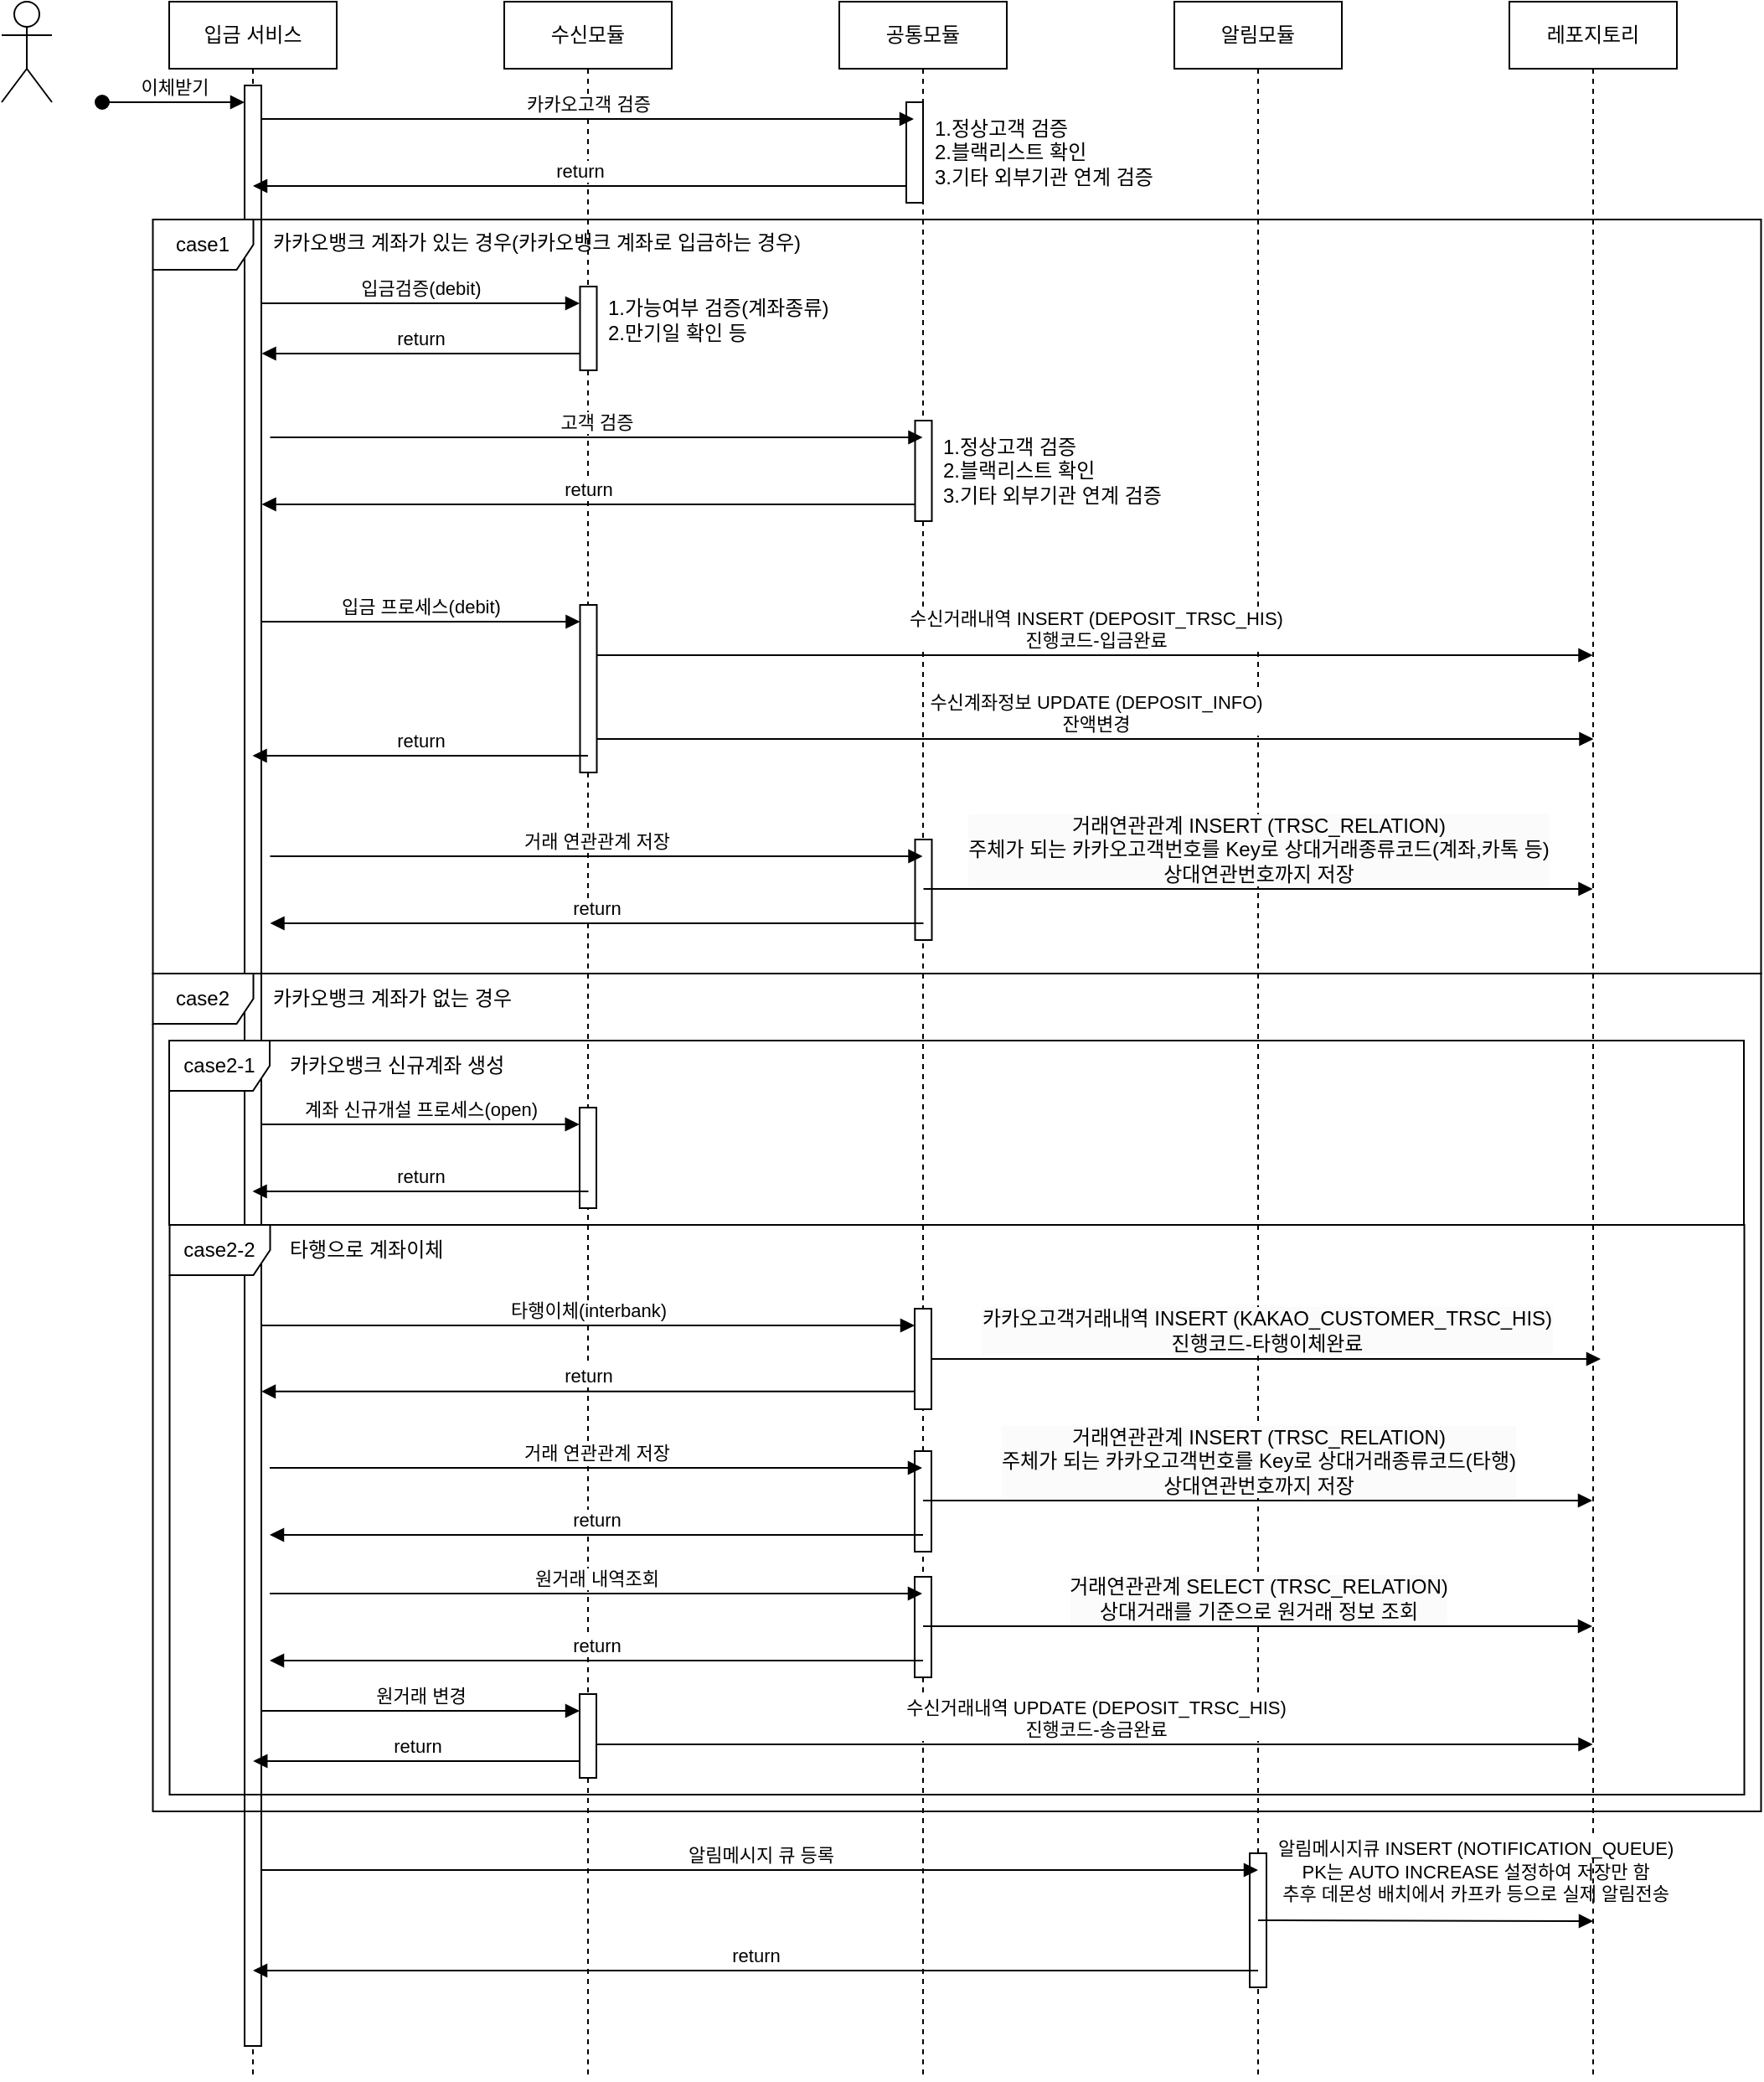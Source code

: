<mxfile version="24.8.4">
  <diagram name="Page-1" id="2YBvvXClWsGukQMizWep">
    <mxGraphModel dx="1036" dy="798" grid="1" gridSize="10" guides="1" tooltips="1" connect="1" arrows="1" fold="1" page="1" pageScale="1" pageWidth="850" pageHeight="1100" background="#ffffff" math="0" shadow="0">
      <root>
        <mxCell id="0" />
        <mxCell id="1" parent="0" />
        <mxCell id="aM9ryv3xv72pqoxQDRHE-1" value="입금 서비스" style="shape=umlLifeline;perimeter=lifelinePerimeter;whiteSpace=wrap;html=1;container=0;dropTarget=0;collapsible=0;recursiveResize=0;outlineConnect=0;portConstraint=eastwest;newEdgeStyle={&quot;edgeStyle&quot;:&quot;elbowEdgeStyle&quot;,&quot;elbow&quot;:&quot;vertical&quot;,&quot;curved&quot;:0,&quot;rounded&quot;:0};" parent="1" vertex="1">
          <mxGeometry x="200" y="40" width="100" height="1240" as="geometry" />
        </mxCell>
        <mxCell id="aM9ryv3xv72pqoxQDRHE-2" value="" style="html=1;points=[];perimeter=orthogonalPerimeter;outlineConnect=0;targetShapes=umlLifeline;portConstraint=eastwest;newEdgeStyle={&quot;edgeStyle&quot;:&quot;elbowEdgeStyle&quot;,&quot;elbow&quot;:&quot;vertical&quot;,&quot;curved&quot;:0,&quot;rounded&quot;:0};" parent="aM9ryv3xv72pqoxQDRHE-1" vertex="1">
          <mxGeometry x="45" y="50" width="10" height="1170" as="geometry" />
        </mxCell>
        <mxCell id="aM9ryv3xv72pqoxQDRHE-5" value="수신모듈" style="shape=umlLifeline;perimeter=lifelinePerimeter;whiteSpace=wrap;html=1;container=0;dropTarget=0;collapsible=0;recursiveResize=0;outlineConnect=0;portConstraint=eastwest;newEdgeStyle={&quot;edgeStyle&quot;:&quot;elbowEdgeStyle&quot;,&quot;elbow&quot;:&quot;vertical&quot;,&quot;curved&quot;:0,&quot;rounded&quot;:0};" parent="1" vertex="1">
          <mxGeometry x="400" y="40" width="100" height="1240" as="geometry" />
        </mxCell>
        <mxCell id="aM9ryv3xv72pqoxQDRHE-6" value="" style="html=1;points=[];perimeter=orthogonalPerimeter;outlineConnect=0;targetShapes=umlLifeline;portConstraint=eastwest;newEdgeStyle={&quot;edgeStyle&quot;:&quot;elbowEdgeStyle&quot;,&quot;elbow&quot;:&quot;vertical&quot;,&quot;curved&quot;:0,&quot;rounded&quot;:0};" parent="aM9ryv3xv72pqoxQDRHE-5" vertex="1">
          <mxGeometry x="45.25" y="170" width="10" height="50" as="geometry" />
        </mxCell>
        <mxCell id="wWB3ccr9Y3mbF4L6saMw-12" value="" style="html=1;points=[];perimeter=orthogonalPerimeter;outlineConnect=0;targetShapes=umlLifeline;portConstraint=eastwest;newEdgeStyle={&quot;edgeStyle&quot;:&quot;elbowEdgeStyle&quot;,&quot;elbow&quot;:&quot;vertical&quot;,&quot;curved&quot;:0,&quot;rounded&quot;:0};" parent="aM9ryv3xv72pqoxQDRHE-5" vertex="1">
          <mxGeometry x="45.25" y="360" width="10" height="100" as="geometry" />
        </mxCell>
        <mxCell id="kIjc9tb8nOZSVFgZSKF5-17" value="" style="html=1;points=[];perimeter=orthogonalPerimeter;outlineConnect=0;targetShapes=umlLifeline;portConstraint=eastwest;newEdgeStyle={&quot;edgeStyle&quot;:&quot;elbowEdgeStyle&quot;,&quot;elbow&quot;:&quot;vertical&quot;,&quot;curved&quot;:0,&quot;rounded&quot;:0};" vertex="1" parent="aM9ryv3xv72pqoxQDRHE-5">
          <mxGeometry x="45" y="660" width="10" height="60" as="geometry" />
        </mxCell>
        <mxCell id="aM9ryv3xv72pqoxQDRHE-7" value="입금검증(debit)" style="html=1;verticalAlign=bottom;endArrow=block;edgeStyle=elbowEdgeStyle;elbow=vertical;curved=0;rounded=0;" parent="1" edge="1">
          <mxGeometry relative="1" as="geometry">
            <mxPoint x="255" y="220" as="sourcePoint" />
            <Array as="points">
              <mxPoint x="380" y="220" />
            </Array>
            <mxPoint as="offset" />
            <mxPoint x="445" y="220" as="targetPoint" />
          </mxGeometry>
        </mxCell>
        <mxCell id="aM9ryv3xv72pqoxQDRHE-9" value="return" style="html=1;verticalAlign=bottom;endArrow=block;edgeStyle=elbowEdgeStyle;elbow=vertical;curved=0;rounded=0;" parent="1" source="aM9ryv3xv72pqoxQDRHE-6" edge="1">
          <mxGeometry relative="1" as="geometry">
            <mxPoint x="375.25" y="250" as="sourcePoint" />
            <Array as="points">
              <mxPoint x="390.25" y="250" />
            </Array>
            <mxPoint x="255.25" y="250" as="targetPoint" />
          </mxGeometry>
        </mxCell>
        <mxCell id="7ABqUD8M8o28JcpTFlhN-1" value="공통모듈" style="shape=umlLifeline;perimeter=lifelinePerimeter;whiteSpace=wrap;html=1;container=0;dropTarget=0;collapsible=0;recursiveResize=0;outlineConnect=0;portConstraint=eastwest;newEdgeStyle={&quot;edgeStyle&quot;:&quot;elbowEdgeStyle&quot;,&quot;elbow&quot;:&quot;vertical&quot;,&quot;curved&quot;:0,&quot;rounded&quot;:0};" parent="1" vertex="1">
          <mxGeometry x="600" y="40" width="100" height="1240" as="geometry" />
        </mxCell>
        <mxCell id="7ABqUD8M8o28JcpTFlhN-2" value="" style="html=1;points=[];perimeter=orthogonalPerimeter;outlineConnect=0;targetShapes=umlLifeline;portConstraint=eastwest;newEdgeStyle={&quot;edgeStyle&quot;:&quot;elbowEdgeStyle&quot;,&quot;elbow&quot;:&quot;vertical&quot;,&quot;curved&quot;:0,&quot;rounded&quot;:0};" parent="7ABqUD8M8o28JcpTFlhN-1" vertex="1">
          <mxGeometry x="45.25" y="250" width="10" height="60" as="geometry" />
        </mxCell>
        <mxCell id="wWB3ccr9Y3mbF4L6saMw-28" value="" style="html=1;points=[];perimeter=orthogonalPerimeter;outlineConnect=0;targetShapes=umlLifeline;portConstraint=eastwest;newEdgeStyle={&quot;edgeStyle&quot;:&quot;elbowEdgeStyle&quot;,&quot;elbow&quot;:&quot;vertical&quot;,&quot;curved&quot;:0,&quot;rounded&quot;:0};" parent="7ABqUD8M8o28JcpTFlhN-1" vertex="1">
          <mxGeometry x="45.25" y="500" width="10" height="60" as="geometry" />
        </mxCell>
        <mxCell id="kIjc9tb8nOZSVFgZSKF5-21" value="" style="html=1;points=[];perimeter=orthogonalPerimeter;outlineConnect=0;targetShapes=umlLifeline;portConstraint=eastwest;newEdgeStyle={&quot;edgeStyle&quot;:&quot;elbowEdgeStyle&quot;,&quot;elbow&quot;:&quot;vertical&quot;,&quot;curved&quot;:0,&quot;rounded&quot;:0};" vertex="1" parent="7ABqUD8M8o28JcpTFlhN-1">
          <mxGeometry x="45" y="780" width="10" height="60" as="geometry" />
        </mxCell>
        <mxCell id="7ABqUD8M8o28JcpTFlhN-3" value="알림모듈" style="shape=umlLifeline;perimeter=lifelinePerimeter;whiteSpace=wrap;html=1;container=0;dropTarget=0;collapsible=0;recursiveResize=0;outlineConnect=0;portConstraint=eastwest;newEdgeStyle={&quot;edgeStyle&quot;:&quot;elbowEdgeStyle&quot;,&quot;elbow&quot;:&quot;vertical&quot;,&quot;curved&quot;:0,&quot;rounded&quot;:0};" parent="1" vertex="1">
          <mxGeometry x="800" y="40" width="100" height="1240" as="geometry" />
        </mxCell>
        <mxCell id="wWB3ccr9Y3mbF4L6saMw-31" value="" style="html=1;points=[];perimeter=orthogonalPerimeter;outlineConnect=0;targetShapes=umlLifeline;portConstraint=eastwest;newEdgeStyle={&quot;edgeStyle&quot;:&quot;elbowEdgeStyle&quot;,&quot;elbow&quot;:&quot;vertical&quot;,&quot;curved&quot;:0,&quot;rounded&quot;:0};" parent="7ABqUD8M8o28JcpTFlhN-3" vertex="1">
          <mxGeometry x="45" y="1105" width="10" height="80" as="geometry" />
        </mxCell>
        <mxCell id="7ABqUD8M8o28JcpTFlhN-5" value="레포지토리" style="shape=umlLifeline;perimeter=lifelinePerimeter;whiteSpace=wrap;html=1;container=0;dropTarget=0;collapsible=0;recursiveResize=0;outlineConnect=0;portConstraint=eastwest;newEdgeStyle={&quot;edgeStyle&quot;:&quot;elbowEdgeStyle&quot;,&quot;elbow&quot;:&quot;vertical&quot;,&quot;curved&quot;:0,&quot;rounded&quot;:0};" parent="1" vertex="1">
          <mxGeometry x="1000" y="40" width="100" height="1240" as="geometry" />
        </mxCell>
        <mxCell id="wWB3ccr9Y3mbF4L6saMw-11" value="" style="shape=umlActor;verticalLabelPosition=bottom;verticalAlign=top;html=1;outlineConnect=0;" parent="1" vertex="1">
          <mxGeometry x="100" y="40" width="30" height="60" as="geometry" />
        </mxCell>
        <mxCell id="wWB3ccr9Y3mbF4L6saMw-14" value="&lt;div style=&quot;&quot;&gt;&lt;span style=&quot;background-color: initial;&quot;&gt;1.가능여부 검증(계좌종류)&lt;/span&gt;&lt;/div&gt;&lt;div style=&quot;&quot;&gt;&lt;span style=&quot;background-color: initial;&quot;&gt;2.만기일 확인 등&lt;/span&gt;&lt;/div&gt;" style="text;html=1;align=left;verticalAlign=middle;resizable=0;points=[];autosize=1;strokeColor=none;fillColor=none;" parent="1" vertex="1">
          <mxGeometry x="460.25" y="210" width="160" height="40" as="geometry" />
        </mxCell>
        <mxCell id="wWB3ccr9Y3mbF4L6saMw-16" value="고객 검증" style="html=1;verticalAlign=bottom;endArrow=block;edgeStyle=elbowEdgeStyle;elbow=vertical;curved=0;rounded=0;" parent="1" edge="1">
          <mxGeometry relative="1" as="geometry">
            <mxPoint x="260.25" y="300" as="sourcePoint" />
            <Array as="points">
              <mxPoint x="385.25" y="300" />
            </Array>
            <mxPoint x="649.75" y="300" as="targetPoint" />
            <mxPoint as="offset" />
          </mxGeometry>
        </mxCell>
        <mxCell id="wWB3ccr9Y3mbF4L6saMw-17" value="return" style="html=1;verticalAlign=bottom;endArrow=block;edgeStyle=elbowEdgeStyle;elbow=vertical;curved=0;rounded=0;" parent="1" edge="1">
          <mxGeometry relative="1" as="geometry">
            <mxPoint x="645.25" y="340" as="sourcePoint" />
            <Array as="points">
              <mxPoint x="590.25" y="340" />
            </Array>
            <mxPoint x="255.25" y="340" as="targetPoint" />
          </mxGeometry>
        </mxCell>
        <mxCell id="wWB3ccr9Y3mbF4L6saMw-18" value="&lt;div style=&quot;&quot;&gt;&lt;span style=&quot;background-color: initial;&quot;&gt;1.정상고객 검증&lt;/span&gt;&lt;/div&gt;&lt;div style=&quot;&quot;&gt;&lt;span style=&quot;background-color: initial;&quot;&gt;2.블랙리스트 확인&lt;/span&gt;&lt;/div&gt;&lt;div style=&quot;&quot;&gt;&lt;span style=&quot;background-color: initial;&quot;&gt;3.기타 외부기관 연계 검증&lt;/span&gt;&lt;/div&gt;" style="text;html=1;align=left;verticalAlign=middle;resizable=0;points=[];autosize=1;strokeColor=none;fillColor=none;" parent="1" vertex="1">
          <mxGeometry x="660.25" y="290" width="160" height="60" as="geometry" />
        </mxCell>
        <mxCell id="wWB3ccr9Y3mbF4L6saMw-19" value="입금 프로세스(debit)" style="html=1;verticalAlign=bottom;endArrow=block;edgeStyle=elbowEdgeStyle;elbow=vertical;curved=0;rounded=0;" parent="1" target="wWB3ccr9Y3mbF4L6saMw-12" edge="1">
          <mxGeometry relative="1" as="geometry">
            <mxPoint x="255.25" y="410" as="sourcePoint" />
            <Array as="points">
              <mxPoint x="385.25" y="410" />
            </Array>
            <mxPoint x="430.25" y="410" as="targetPoint" />
            <mxPoint as="offset" />
          </mxGeometry>
        </mxCell>
        <mxCell id="wWB3ccr9Y3mbF4L6saMw-21" value="return" style="html=1;verticalAlign=bottom;endArrow=block;edgeStyle=elbowEdgeStyle;elbow=vertical;curved=0;rounded=0;" parent="1" edge="1">
          <mxGeometry relative="1" as="geometry">
            <mxPoint x="450" y="490" as="sourcePoint" />
            <Array as="points">
              <mxPoint x="385.25" y="490" />
            </Array>
            <mxPoint x="249.75" y="490" as="targetPoint" />
          </mxGeometry>
        </mxCell>
        <mxCell id="wWB3ccr9Y3mbF4L6saMw-23" value="수신거래내역 INSERT (DEPOSIT_TRSC_HIS)&lt;div&gt;진행코드-입금완료&lt;/div&gt;" style="html=1;verticalAlign=bottom;endArrow=block;edgeStyle=elbowEdgeStyle;elbow=vertical;curved=0;rounded=0;" parent="1" source="wWB3ccr9Y3mbF4L6saMw-12" edge="1">
          <mxGeometry relative="1" as="geometry">
            <mxPoint x="460.25" y="430" as="sourcePoint" />
            <Array as="points">
              <mxPoint x="590.25" y="430" />
            </Array>
            <mxPoint x="1049.75" y="430" as="targetPoint" />
            <mxPoint as="offset" />
          </mxGeometry>
        </mxCell>
        <mxCell id="wWB3ccr9Y3mbF4L6saMw-24" value="수신계좌정보 UPDATE (DEPOSIT_INFO)&lt;div&gt;잔액변경&lt;/div&gt;" style="html=1;verticalAlign=bottom;endArrow=block;edgeStyle=elbowEdgeStyle;elbow=vertical;curved=0;rounded=0;" parent="1" source="wWB3ccr9Y3mbF4L6saMw-12" edge="1">
          <mxGeometry relative="1" as="geometry">
            <mxPoint x="490.25" y="480" as="sourcePoint" />
            <Array as="points">
              <mxPoint x="590.25" y="480" />
            </Array>
            <mxPoint x="1050.25" y="480" as="targetPoint" />
            <mxPoint as="offset" />
          </mxGeometry>
        </mxCell>
        <mxCell id="wWB3ccr9Y3mbF4L6saMw-25" value="거래 연관관계 저장" style="html=1;verticalAlign=bottom;endArrow=block;edgeStyle=elbowEdgeStyle;elbow=vertical;curved=0;rounded=0;" parent="1" edge="1">
          <mxGeometry relative="1" as="geometry">
            <mxPoint x="260.25" y="550" as="sourcePoint" />
            <Array as="points">
              <mxPoint x="390.25" y="550" />
            </Array>
            <mxPoint x="649.75" y="550" as="targetPoint" />
            <mxPoint as="offset" />
          </mxGeometry>
        </mxCell>
        <mxCell id="wWB3ccr9Y3mbF4L6saMw-29" value="&lt;div style=&quot;&quot;&gt;&lt;br&gt;&lt;/div&gt;" style="text;html=1;align=left;verticalAlign=middle;resizable=0;points=[];autosize=1;strokeColor=none;fillColor=none;" parent="1" vertex="1">
          <mxGeometry x="660.25" y="555" width="20" height="30" as="geometry" />
        </mxCell>
        <mxCell id="wWB3ccr9Y3mbF4L6saMw-30" value="return" style="html=1;verticalAlign=bottom;endArrow=block;edgeStyle=elbowEdgeStyle;elbow=vertical;curved=0;rounded=0;" parent="1" edge="1">
          <mxGeometry relative="1" as="geometry">
            <mxPoint x="650.25" y="590" as="sourcePoint" />
            <Array as="points">
              <mxPoint x="595.25" y="590" />
            </Array>
            <mxPoint x="260.25" y="590" as="targetPoint" />
          </mxGeometry>
        </mxCell>
        <mxCell id="wWB3ccr9Y3mbF4L6saMw-32" value="알림메시지 큐 등록" style="html=1;verticalAlign=bottom;endArrow=block;edgeStyle=elbowEdgeStyle;elbow=vertical;curved=0;rounded=0;" parent="1" edge="1">
          <mxGeometry relative="1" as="geometry">
            <mxPoint x="255" y="1155" as="sourcePoint" />
            <Array as="points">
              <mxPoint x="385" y="1155" />
            </Array>
            <mxPoint x="850" y="1155" as="targetPoint" />
            <mxPoint as="offset" />
          </mxGeometry>
        </mxCell>
        <mxCell id="wWB3ccr9Y3mbF4L6saMw-33" value="return" style="html=1;verticalAlign=bottom;endArrow=block;edgeStyle=elbowEdgeStyle;elbow=vertical;curved=0;rounded=0;" parent="1" edge="1">
          <mxGeometry relative="1" as="geometry">
            <mxPoint x="850" y="1215" as="sourcePoint" />
            <Array as="points">
              <mxPoint x="385.5" y="1215" />
            </Array>
            <mxPoint x="250" y="1215" as="targetPoint" />
          </mxGeometry>
        </mxCell>
        <mxCell id="wWB3ccr9Y3mbF4L6saMw-34" value="&lt;div style=&quot;font-size: 12px; background-color: rgb(251, 251, 251);&quot;&gt;거래연관관계 INSERT (TRSC_RELATION)&lt;/div&gt;&lt;div style=&quot;font-size: 12px; background-color: rgb(251, 251, 251);&quot;&gt;&lt;span style=&quot;background-color: initial;&quot;&gt;주체가 되는 카카오고객번호를 Key로&amp;nbsp;&lt;/span&gt;&lt;span style=&quot;background-color: initial;&quot;&gt;상대거래종류코드(계좌,카톡 등)&lt;/span&gt;&lt;/div&gt;&lt;div style=&quot;font-size: 12px; background-color: rgb(251, 251, 251);&quot;&gt;&lt;span style=&quot;background-color: initial;&quot;&gt;상대연관번호까지 저장&lt;/span&gt;&lt;/div&gt;" style="html=1;verticalAlign=bottom;endArrow=block;edgeStyle=elbowEdgeStyle;elbow=vertical;curved=0;rounded=0;align=center;" parent="1" edge="1">
          <mxGeometry relative="1" as="geometry">
            <mxPoint x="650.25" y="569.5" as="sourcePoint" />
            <Array as="points">
              <mxPoint x="785.25" y="569.5" />
            </Array>
            <mxPoint x="1049.75" y="569.5" as="targetPoint" />
            <mxPoint as="offset" />
          </mxGeometry>
        </mxCell>
        <mxCell id="wWB3ccr9Y3mbF4L6saMw-35" value="" style="html=1;verticalAlign=bottom;endArrow=block;edgeStyle=elbowEdgeStyle;elbow=vertical;curved=0;rounded=0;align=center;" parent="1" edge="1">
          <mxGeometry relative="1" as="geometry">
            <mxPoint x="850" y="1185" as="sourcePoint" />
            <Array as="points" />
            <mxPoint x="1050" y="1186" as="targetPoint" />
            <mxPoint as="offset" />
          </mxGeometry>
        </mxCell>
        <mxCell id="wWB3ccr9Y3mbF4L6saMw-36" value="&lt;div style=&quot;&quot;&gt;&lt;span style=&quot;font-size: 11px; text-align: center; background-color: rgb(255, 255, 255);&quot;&gt;알림메시지큐 INSERT (NOTIFICATION_QUEUE)&lt;/span&gt;&lt;div style=&quot;font-size: 11px; text-align: center;&quot;&gt;PK는 AUTO INCREASE 설정하여 저장만 함&lt;/div&gt;&lt;div style=&quot;font-size: 11px; text-align: center;&quot;&gt;추후 데몬성 배치에서 카프카 등으로 실제 알림전송&lt;/div&gt;&lt;/div&gt;" style="text;html=1;align=left;verticalAlign=middle;resizable=0;points=[];autosize=1;strokeColor=none;fillColor=none;" parent="1" vertex="1">
          <mxGeometry x="860" y="1130" width="270" height="50" as="geometry" />
        </mxCell>
        <mxCell id="aM9ryv3xv72pqoxQDRHE-3" value="이체받기" style="html=1;verticalAlign=bottom;startArrow=oval;endArrow=block;startSize=8;edgeStyle=elbowEdgeStyle;elbow=vertical;curved=0;rounded=0;" parent="1" edge="1">
          <mxGeometry relative="1" as="geometry">
            <mxPoint x="160" y="100" as="sourcePoint" />
            <mxPoint x="245" y="100" as="targetPoint" />
          </mxGeometry>
        </mxCell>
        <mxCell id="kIjc9tb8nOZSVFgZSKF5-5" value="case1" style="shape=umlFrame;whiteSpace=wrap;html=1;pointerEvents=0;" vertex="1" parent="1">
          <mxGeometry x="190.25" y="170" width="960" height="450" as="geometry" />
        </mxCell>
        <mxCell id="kIjc9tb8nOZSVFgZSKF5-6" value="" style="html=1;points=[];perimeter=orthogonalPerimeter;outlineConnect=0;targetShapes=umlLifeline;portConstraint=eastwest;newEdgeStyle={&quot;edgeStyle&quot;:&quot;elbowEdgeStyle&quot;,&quot;elbow&quot;:&quot;vertical&quot;,&quot;curved&quot;:0,&quot;rounded&quot;:0};" vertex="1" parent="1">
          <mxGeometry x="640" y="100" width="10" height="60" as="geometry" />
        </mxCell>
        <mxCell id="kIjc9tb8nOZSVFgZSKF5-7" value="카카오고객 검증" style="html=1;verticalAlign=bottom;endArrow=block;edgeStyle=elbowEdgeStyle;elbow=vertical;curved=0;rounded=0;" edge="1" parent="1">
          <mxGeometry relative="1" as="geometry">
            <mxPoint x="255" y="110" as="sourcePoint" />
            <Array as="points">
              <mxPoint x="380" y="110" />
            </Array>
            <mxPoint x="644.5" y="110" as="targetPoint" />
            <mxPoint as="offset" />
          </mxGeometry>
        </mxCell>
        <mxCell id="kIjc9tb8nOZSVFgZSKF5-8" value="return" style="html=1;verticalAlign=bottom;endArrow=block;edgeStyle=elbowEdgeStyle;elbow=vertical;curved=0;rounded=0;" edge="1" parent="1">
          <mxGeometry relative="1" as="geometry">
            <mxPoint x="640" y="150" as="sourcePoint" />
            <Array as="points">
              <mxPoint x="585" y="150" />
            </Array>
            <mxPoint x="250" y="150" as="targetPoint" />
          </mxGeometry>
        </mxCell>
        <mxCell id="kIjc9tb8nOZSVFgZSKF5-9" value="&lt;div style=&quot;&quot;&gt;&lt;span style=&quot;background-color: initial;&quot;&gt;1.정상고객 검증&lt;/span&gt;&lt;/div&gt;&lt;div style=&quot;&quot;&gt;&lt;span style=&quot;background-color: initial;&quot;&gt;2.블랙리스트 확인&lt;/span&gt;&lt;/div&gt;&lt;div style=&quot;&quot;&gt;&lt;span style=&quot;background-color: initial;&quot;&gt;3.기타 외부기관 연계 검증&lt;/span&gt;&lt;/div&gt;" style="text;html=1;align=left;verticalAlign=middle;resizable=0;points=[];autosize=1;strokeColor=none;fillColor=none;" vertex="1" parent="1">
          <mxGeometry x="655" y="100" width="160" height="60" as="geometry" />
        </mxCell>
        <mxCell id="kIjc9tb8nOZSVFgZSKF5-10" value="&lt;div style=&quot;&quot;&gt;카카오뱅크 계좌가 있는 경우(카카오뱅크 계좌로 입금하는 경우)&lt;/div&gt;" style="text;html=1;align=left;verticalAlign=middle;resizable=0;points=[];autosize=1;strokeColor=none;fillColor=none;" vertex="1" parent="1">
          <mxGeometry x="260" y="169" width="360" height="30" as="geometry" />
        </mxCell>
        <mxCell id="kIjc9tb8nOZSVFgZSKF5-11" value="case2" style="shape=umlFrame;whiteSpace=wrap;html=1;pointerEvents=0;" vertex="1" parent="1">
          <mxGeometry x="190.25" y="620" width="960" height="500" as="geometry" />
        </mxCell>
        <mxCell id="kIjc9tb8nOZSVFgZSKF5-12" value="&lt;div style=&quot;&quot;&gt;카카오뱅크 계좌가 없는 경우&lt;/div&gt;" style="text;html=1;align=left;verticalAlign=middle;resizable=0;points=[];autosize=1;strokeColor=none;fillColor=none;" vertex="1" parent="1">
          <mxGeometry x="260" y="620" width="180" height="30" as="geometry" />
        </mxCell>
        <mxCell id="kIjc9tb8nOZSVFgZSKF5-13" value="case2-1" style="shape=umlFrame;whiteSpace=wrap;html=1;pointerEvents=0;" vertex="1" parent="1">
          <mxGeometry x="200" y="660" width="940" height="110" as="geometry" />
        </mxCell>
        <mxCell id="kIjc9tb8nOZSVFgZSKF5-14" value="카카오뱅크 신규계좌 생성" style="text;html=1;align=left;verticalAlign=middle;resizable=0;points=[];autosize=1;strokeColor=none;fillColor=none;" vertex="1" parent="1">
          <mxGeometry x="270" y="660" width="160" height="30" as="geometry" />
        </mxCell>
        <mxCell id="kIjc9tb8nOZSVFgZSKF5-15" value="case2-2" style="shape=umlFrame;whiteSpace=wrap;html=1;pointerEvents=0;" vertex="1" parent="1">
          <mxGeometry x="200.25" y="770" width="940" height="340" as="geometry" />
        </mxCell>
        <mxCell id="kIjc9tb8nOZSVFgZSKF5-16" value="타행으로 계좌이체" style="text;html=1;align=left;verticalAlign=middle;resizable=0;points=[];autosize=1;strokeColor=none;fillColor=none;" vertex="1" parent="1">
          <mxGeometry x="270" y="770" width="120" height="30" as="geometry" />
        </mxCell>
        <mxCell id="kIjc9tb8nOZSVFgZSKF5-18" value="계좌 신규개설 프로세스(open)" style="html=1;verticalAlign=bottom;endArrow=block;edgeStyle=elbowEdgeStyle;elbow=horizontal;curved=0;rounded=0;" edge="1" parent="1">
          <mxGeometry relative="1" as="geometry">
            <mxPoint x="255.12" y="710" as="sourcePoint" />
            <Array as="points">
              <mxPoint x="385.12" y="710" />
            </Array>
            <mxPoint x="444.87" y="710" as="targetPoint" />
            <mxPoint as="offset" />
          </mxGeometry>
        </mxCell>
        <mxCell id="kIjc9tb8nOZSVFgZSKF5-19" value="return" style="html=1;verticalAlign=bottom;endArrow=block;edgeStyle=elbowEdgeStyle;elbow=vertical;curved=0;rounded=0;" edge="1" parent="1">
          <mxGeometry relative="1" as="geometry">
            <mxPoint x="450.25" y="750" as="sourcePoint" />
            <Array as="points">
              <mxPoint x="385.25" y="750" />
            </Array>
            <mxPoint x="249.75" y="750" as="targetPoint" />
          </mxGeometry>
        </mxCell>
        <mxCell id="kIjc9tb8nOZSVFgZSKF5-20" value="타행이체(interbank)" style="html=1;verticalAlign=bottom;endArrow=block;edgeStyle=elbowEdgeStyle;elbow=vertical;curved=0;rounded=0;" edge="1" parent="1" target="kIjc9tb8nOZSVFgZSKF5-21">
          <mxGeometry relative="1" as="geometry">
            <mxPoint x="255.12" y="830" as="sourcePoint" />
            <Array as="points">
              <mxPoint x="385.12" y="830" />
            </Array>
            <mxPoint x="444.87" y="830" as="targetPoint" />
            <mxPoint as="offset" />
          </mxGeometry>
        </mxCell>
        <mxCell id="kIjc9tb8nOZSVFgZSKF5-26" value="" style="html=1;points=[];perimeter=orthogonalPerimeter;outlineConnect=0;targetShapes=umlLifeline;portConstraint=eastwest;newEdgeStyle={&quot;edgeStyle&quot;:&quot;elbowEdgeStyle&quot;,&quot;elbow&quot;:&quot;vertical&quot;,&quot;curved&quot;:0,&quot;rounded&quot;:0};" vertex="1" parent="1">
          <mxGeometry x="645" y="905" width="10" height="60" as="geometry" />
        </mxCell>
        <mxCell id="kIjc9tb8nOZSVFgZSKF5-27" value="거래 연관관계 저장" style="html=1;verticalAlign=bottom;endArrow=block;edgeStyle=elbowEdgeStyle;elbow=vertical;curved=0;rounded=0;" edge="1" parent="1">
          <mxGeometry relative="1" as="geometry">
            <mxPoint x="260" y="915" as="sourcePoint" />
            <Array as="points">
              <mxPoint x="390" y="915" />
            </Array>
            <mxPoint x="649.5" y="915" as="targetPoint" />
            <mxPoint as="offset" />
          </mxGeometry>
        </mxCell>
        <mxCell id="kIjc9tb8nOZSVFgZSKF5-28" value="return" style="html=1;verticalAlign=bottom;endArrow=block;edgeStyle=elbowEdgeStyle;elbow=vertical;curved=0;rounded=0;" edge="1" parent="1">
          <mxGeometry relative="1" as="geometry">
            <mxPoint x="650" y="955" as="sourcePoint" />
            <Array as="points">
              <mxPoint x="595" y="955" />
            </Array>
            <mxPoint x="260" y="955" as="targetPoint" />
          </mxGeometry>
        </mxCell>
        <mxCell id="kIjc9tb8nOZSVFgZSKF5-29" value="&lt;div style=&quot;font-size: 12px; background-color: rgb(251, 251, 251);&quot;&gt;거래연관관계 INSERT (TRSC_RELATION)&lt;/div&gt;&lt;div style=&quot;font-size: 12px; background-color: rgb(251, 251, 251);&quot;&gt;&lt;span style=&quot;background-color: initial;&quot;&gt;주체가 되는 카카오고객번호를 Key로&amp;nbsp;&lt;/span&gt;&lt;span style=&quot;background-color: initial;&quot;&gt;상대거래종류코드(타행)&lt;/span&gt;&lt;/div&gt;&lt;div style=&quot;font-size: 12px; background-color: rgb(251, 251, 251);&quot;&gt;&lt;span style=&quot;background-color: initial;&quot;&gt;상대연관번호까지 저장&lt;/span&gt;&lt;/div&gt;" style="html=1;verticalAlign=bottom;endArrow=block;edgeStyle=elbowEdgeStyle;elbow=vertical;curved=0;rounded=0;align=center;" edge="1" parent="1">
          <mxGeometry relative="1" as="geometry">
            <mxPoint x="650" y="934.5" as="sourcePoint" />
            <Array as="points">
              <mxPoint x="785" y="934.5" />
            </Array>
            <mxPoint x="1049.5" y="934.5" as="targetPoint" />
            <mxPoint as="offset" />
          </mxGeometry>
        </mxCell>
        <mxCell id="kIjc9tb8nOZSVFgZSKF5-30" value="return" style="html=1;verticalAlign=bottom;endArrow=block;edgeStyle=elbowEdgeStyle;elbow=vertical;curved=0;rounded=0;" edge="1" parent="1">
          <mxGeometry relative="1" as="geometry">
            <mxPoint x="645" y="869.41" as="sourcePoint" />
            <Array as="points">
              <mxPoint x="590" y="869.41" />
            </Array>
            <mxPoint x="255" y="869.41" as="targetPoint" />
          </mxGeometry>
        </mxCell>
        <mxCell id="kIjc9tb8nOZSVFgZSKF5-32" value="&lt;div style=&quot;font-size: 12px; background-color: rgb(251, 251, 251);&quot;&gt;카카오고객거래내역 INSERT (KAKAO_CUSTOMER_TRSC_HIS)&lt;/div&gt;&lt;div style=&quot;font-size: 12px; background-color: rgb(251, 251, 251);&quot;&gt;진행코드-타행이체완료&lt;/div&gt;" style="html=1;verticalAlign=bottom;endArrow=block;edgeStyle=elbowEdgeStyle;elbow=vertical;curved=0;rounded=0;align=center;" edge="1" parent="1">
          <mxGeometry relative="1" as="geometry">
            <mxPoint x="655" y="850" as="sourcePoint" />
            <Array as="points">
              <mxPoint x="790" y="850" />
            </Array>
            <mxPoint x="1054.5" y="850" as="targetPoint" />
            <mxPoint as="offset" />
          </mxGeometry>
        </mxCell>
        <mxCell id="kIjc9tb8nOZSVFgZSKF5-33" value="" style="html=1;points=[];perimeter=orthogonalPerimeter;outlineConnect=0;targetShapes=umlLifeline;portConstraint=eastwest;newEdgeStyle={&quot;edgeStyle&quot;:&quot;elbowEdgeStyle&quot;,&quot;elbow&quot;:&quot;vertical&quot;,&quot;curved&quot;:0,&quot;rounded&quot;:0};" vertex="1" parent="1">
          <mxGeometry x="645" y="980" width="10" height="60" as="geometry" />
        </mxCell>
        <mxCell id="kIjc9tb8nOZSVFgZSKF5-34" value="원거래 내역조회" style="html=1;verticalAlign=bottom;endArrow=block;edgeStyle=elbowEdgeStyle;elbow=vertical;curved=0;rounded=0;" edge="1" parent="1">
          <mxGeometry relative="1" as="geometry">
            <mxPoint x="260" y="990" as="sourcePoint" />
            <Array as="points">
              <mxPoint x="390" y="990" />
            </Array>
            <mxPoint x="649.5" y="990" as="targetPoint" />
            <mxPoint as="offset" />
          </mxGeometry>
        </mxCell>
        <mxCell id="kIjc9tb8nOZSVFgZSKF5-35" value="return" style="html=1;verticalAlign=bottom;endArrow=block;edgeStyle=elbowEdgeStyle;elbow=vertical;curved=0;rounded=0;" edge="1" parent="1">
          <mxGeometry relative="1" as="geometry">
            <mxPoint x="650" y="1030" as="sourcePoint" />
            <Array as="points">
              <mxPoint x="595" y="1030" />
            </Array>
            <mxPoint x="260" y="1030" as="targetPoint" />
          </mxGeometry>
        </mxCell>
        <mxCell id="kIjc9tb8nOZSVFgZSKF5-36" value="&lt;div style=&quot;font-size: 12px; background-color: rgb(251, 251, 251);&quot;&gt;거래연관관계 SELECT (TRSC_RELATION)&lt;/div&gt;&lt;div style=&quot;font-size: 12px; background-color: rgb(251, 251, 251);&quot;&gt;상대거래를 기준으로 원거래 정보 조회&lt;/div&gt;" style="html=1;verticalAlign=bottom;endArrow=block;edgeStyle=elbowEdgeStyle;elbow=vertical;curved=0;rounded=0;align=center;" edge="1" parent="1">
          <mxGeometry x="0.001" relative="1" as="geometry">
            <mxPoint x="650" y="1009.5" as="sourcePoint" />
            <Array as="points">
              <mxPoint x="785" y="1009.5" />
            </Array>
            <mxPoint x="1049.5" y="1009.5" as="targetPoint" />
            <mxPoint as="offset" />
          </mxGeometry>
        </mxCell>
        <mxCell id="kIjc9tb8nOZSVFgZSKF5-37" value="" style="html=1;points=[];perimeter=orthogonalPerimeter;outlineConnect=0;targetShapes=umlLifeline;portConstraint=eastwest;newEdgeStyle={&quot;edgeStyle&quot;:&quot;elbowEdgeStyle&quot;,&quot;elbow&quot;:&quot;vertical&quot;,&quot;curved&quot;:0,&quot;rounded&quot;:0};" vertex="1" parent="1">
          <mxGeometry x="445" y="1050" width="10" height="50" as="geometry" />
        </mxCell>
        <mxCell id="kIjc9tb8nOZSVFgZSKF5-38" value="원거래 변경" style="html=1;verticalAlign=bottom;endArrow=block;edgeStyle=elbowEdgeStyle;elbow=vertical;curved=0;rounded=0;" edge="1" parent="1">
          <mxGeometry relative="1" as="geometry">
            <mxPoint x="255" y="1060" as="sourcePoint" />
            <Array as="points">
              <mxPoint x="380" y="1060" />
            </Array>
            <mxPoint as="offset" />
            <mxPoint x="445" y="1060" as="targetPoint" />
          </mxGeometry>
        </mxCell>
        <mxCell id="kIjc9tb8nOZSVFgZSKF5-39" value="return" style="html=1;verticalAlign=bottom;endArrow=block;edgeStyle=elbowEdgeStyle;elbow=vertical;curved=0;rounded=0;" edge="1" parent="1" source="kIjc9tb8nOZSVFgZSKF5-37">
          <mxGeometry relative="1" as="geometry">
            <mxPoint x="370.12" y="1090" as="sourcePoint" />
            <Array as="points">
              <mxPoint x="385.12" y="1090" />
            </Array>
            <mxPoint x="250.12" y="1090" as="targetPoint" />
          </mxGeometry>
        </mxCell>
        <mxCell id="kIjc9tb8nOZSVFgZSKF5-40" value="수신거래내역 UPDATE (DEPOSIT_TRSC_HIS)&lt;div&gt;진행코드-송금완료&lt;/div&gt;" style="html=1;verticalAlign=bottom;endArrow=block;edgeStyle=elbowEdgeStyle;elbow=vertical;curved=0;rounded=0;" edge="1" parent="1">
          <mxGeometry relative="1" as="geometry">
            <mxPoint x="455" y="1080" as="sourcePoint" />
            <Array as="points">
              <mxPoint x="590.25" y="1080" />
            </Array>
            <mxPoint x="1049.75" y="1080" as="targetPoint" />
            <mxPoint as="offset" />
          </mxGeometry>
        </mxCell>
      </root>
    </mxGraphModel>
  </diagram>
</mxfile>
